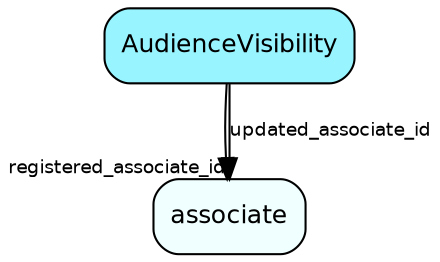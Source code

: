 digraph AudienceVisibility  {
node [shape = box style="rounded, filled" fontname = "Helvetica" fontsize = "12" ]
edge [fontname = "Helvetica" fontsize = "9"]

AudienceVisibility[fillcolor = "cadetblue1"]
associate[fillcolor = "azure1"]
AudienceVisibility -> associate [headlabel = "registered_associate_id"]
AudienceVisibility -> associate [label = "updated_associate_id"]
}
